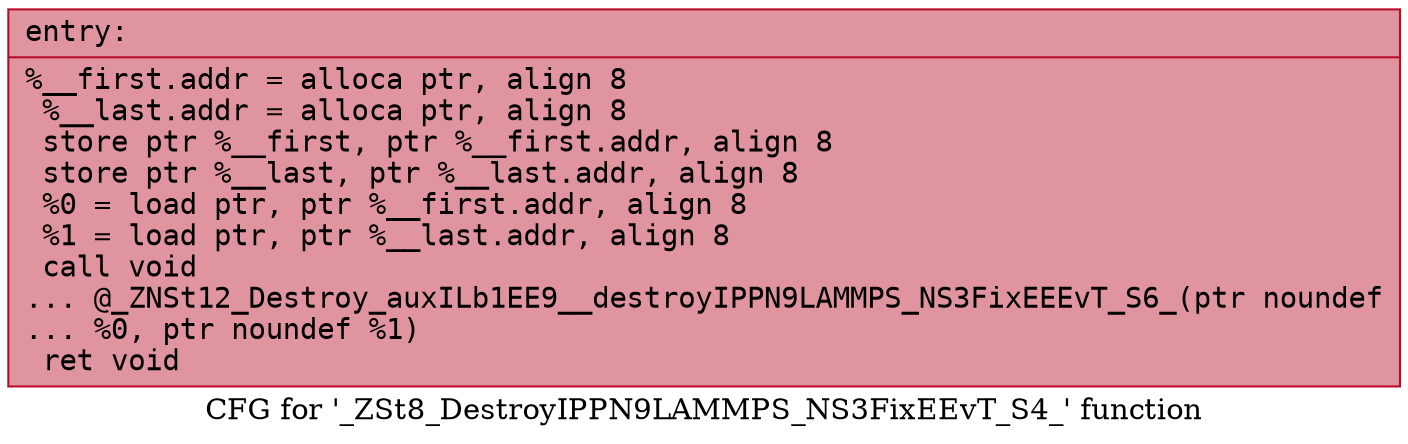 digraph "CFG for '_ZSt8_DestroyIPPN9LAMMPS_NS3FixEEvT_S4_' function" {
	label="CFG for '_ZSt8_DestroyIPPN9LAMMPS_NS3FixEEvT_S4_' function";

	Node0x556bfed63260 [shape=record,color="#b70d28ff", style=filled, fillcolor="#b70d2870" fontname="Courier",label="{entry:\l|  %__first.addr = alloca ptr, align 8\l  %__last.addr = alloca ptr, align 8\l  store ptr %__first, ptr %__first.addr, align 8\l  store ptr %__last, ptr %__last.addr, align 8\l  %0 = load ptr, ptr %__first.addr, align 8\l  %1 = load ptr, ptr %__last.addr, align 8\l  call void\l... @_ZNSt12_Destroy_auxILb1EE9__destroyIPPN9LAMMPS_NS3FixEEEvT_S6_(ptr noundef\l... %0, ptr noundef %1)\l  ret void\l}"];
}
